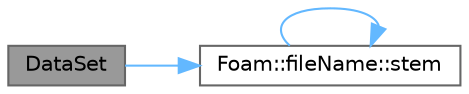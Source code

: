 digraph "DataSet"
{
 // LATEX_PDF_SIZE
  bgcolor="transparent";
  edge [fontname=Helvetica,fontsize=10,labelfontname=Helvetica,labelfontsize=10];
  node [fontname=Helvetica,fontsize=10,shape=box,height=0.2,width=0.4];
  rankdir="LR";
  Node1 [id="Node000001",label="DataSet",height=0.2,width=0.4,color="gray40", fillcolor="grey60", style="filled", fontcolor="black",tooltip=" "];
  Node1 -> Node2 [id="edge1_Node000001_Node000002",color="steelblue1",style="solid",tooltip=" "];
  Node2 [id="Node000002",label="Foam::fileName::stem",height=0.2,width=0.4,color="grey40", fillcolor="white", style="filled",URL="$classFoam_1_1fileName.html#af3ba661774a81b2893ae788d5715ec85",tooltip=" "];
  Node2 -> Node2 [id="edge2_Node000002_Node000002",color="steelblue1",style="solid",tooltip=" "];
}
